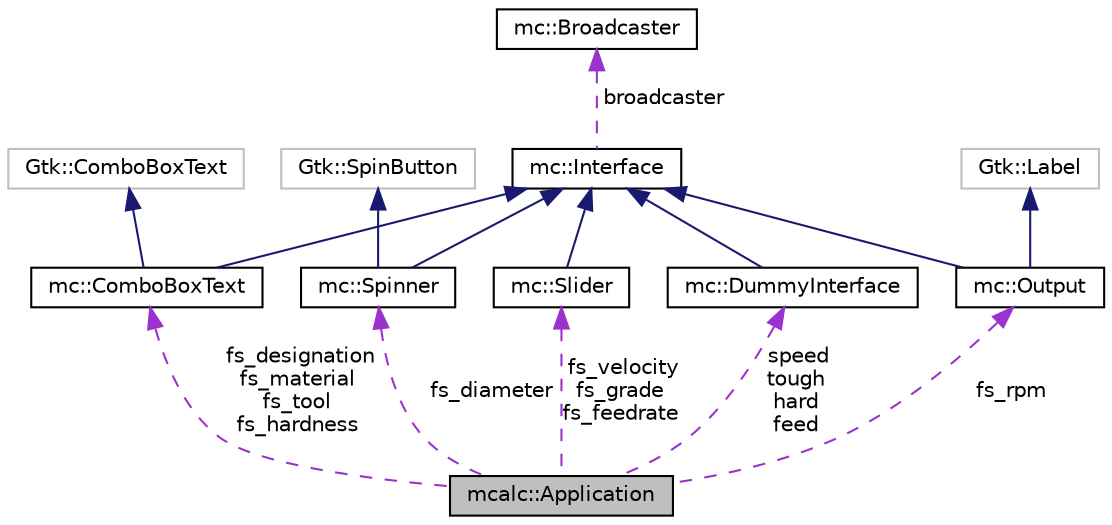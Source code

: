 digraph "mcalc::Application"
{
  edge [fontname="Helvetica",fontsize="10",labelfontname="Helvetica",labelfontsize="10"];
  node [fontname="Helvetica",fontsize="10",shape=record];
  Node1 [label="mcalc::Application",height=0.2,width=0.4,color="black", fillcolor="grey75", style="filled", fontcolor="black"];
  Node2 -> Node1 [dir="back",color="darkorchid3",fontsize="10",style="dashed",label=" fs_designation\nfs_material\nfs_tool\nfs_hardness" ,fontname="Helvetica"];
  Node2 [label="mc::ComboBoxText",height=0.2,width=0.4,color="black", fillcolor="white", style="filled",URL="$classmc_1_1ComboBoxText.html"];
  Node3 -> Node2 [dir="back",color="midnightblue",fontsize="10",style="solid",fontname="Helvetica"];
  Node3 [label="mc::Interface",height=0.2,width=0.4,color="black", fillcolor="white", style="filled",URL="$classmc_1_1Interface.html"];
  Node4 -> Node3 [dir="back",color="darkorchid3",fontsize="10",style="dashed",label=" broadcaster" ,fontname="Helvetica"];
  Node4 [label="mc::Broadcaster",height=0.2,width=0.4,color="black", fillcolor="white", style="filled",URL="$classmc_1_1Broadcaster.html"];
  Node5 -> Node2 [dir="back",color="midnightblue",fontsize="10",style="solid",fontname="Helvetica"];
  Node5 [label="Gtk::ComboBoxText",height=0.2,width=0.4,color="grey75", fillcolor="white", style="filled"];
  Node6 -> Node1 [dir="back",color="darkorchid3",fontsize="10",style="dashed",label=" fs_diameter" ,fontname="Helvetica"];
  Node6 [label="mc::Spinner",height=0.2,width=0.4,color="black", fillcolor="white", style="filled",URL="$classmc_1_1Spinner.html"];
  Node3 -> Node6 [dir="back",color="midnightblue",fontsize="10",style="solid",fontname="Helvetica"];
  Node7 -> Node6 [dir="back",color="midnightblue",fontsize="10",style="solid",fontname="Helvetica"];
  Node7 [label="Gtk::SpinButton",height=0.2,width=0.4,color="grey75", fillcolor="white", style="filled"];
  Node8 -> Node1 [dir="back",color="darkorchid3",fontsize="10",style="dashed",label=" fs_velocity\nfs_grade\nfs_feedrate" ,fontname="Helvetica"];
  Node8 [label="mc::Slider",height=0.2,width=0.4,color="black", fillcolor="white", style="filled",URL="$classmc_1_1Slider.html"];
  Node3 -> Node8 [dir="back",color="midnightblue",fontsize="10",style="solid",fontname="Helvetica"];
  Node9 -> Node1 [dir="back",color="darkorchid3",fontsize="10",style="dashed",label=" speed\ntough\nhard\nfeed" ,fontname="Helvetica"];
  Node9 [label="mc::DummyInterface",height=0.2,width=0.4,color="black", fillcolor="white", style="filled",URL="$classmc_1_1DummyInterface.html"];
  Node3 -> Node9 [dir="back",color="midnightblue",fontsize="10",style="solid",fontname="Helvetica"];
  Node10 -> Node1 [dir="back",color="darkorchid3",fontsize="10",style="dashed",label=" fs_rpm" ,fontname="Helvetica"];
  Node10 [label="mc::Output",height=0.2,width=0.4,color="black", fillcolor="white", style="filled",URL="$classmc_1_1Output.html"];
  Node3 -> Node10 [dir="back",color="midnightblue",fontsize="10",style="solid",fontname="Helvetica"];
  Node11 -> Node10 [dir="back",color="midnightblue",fontsize="10",style="solid",fontname="Helvetica"];
  Node11 [label="Gtk::Label",height=0.2,width=0.4,color="grey75", fillcolor="white", style="filled"];
}
